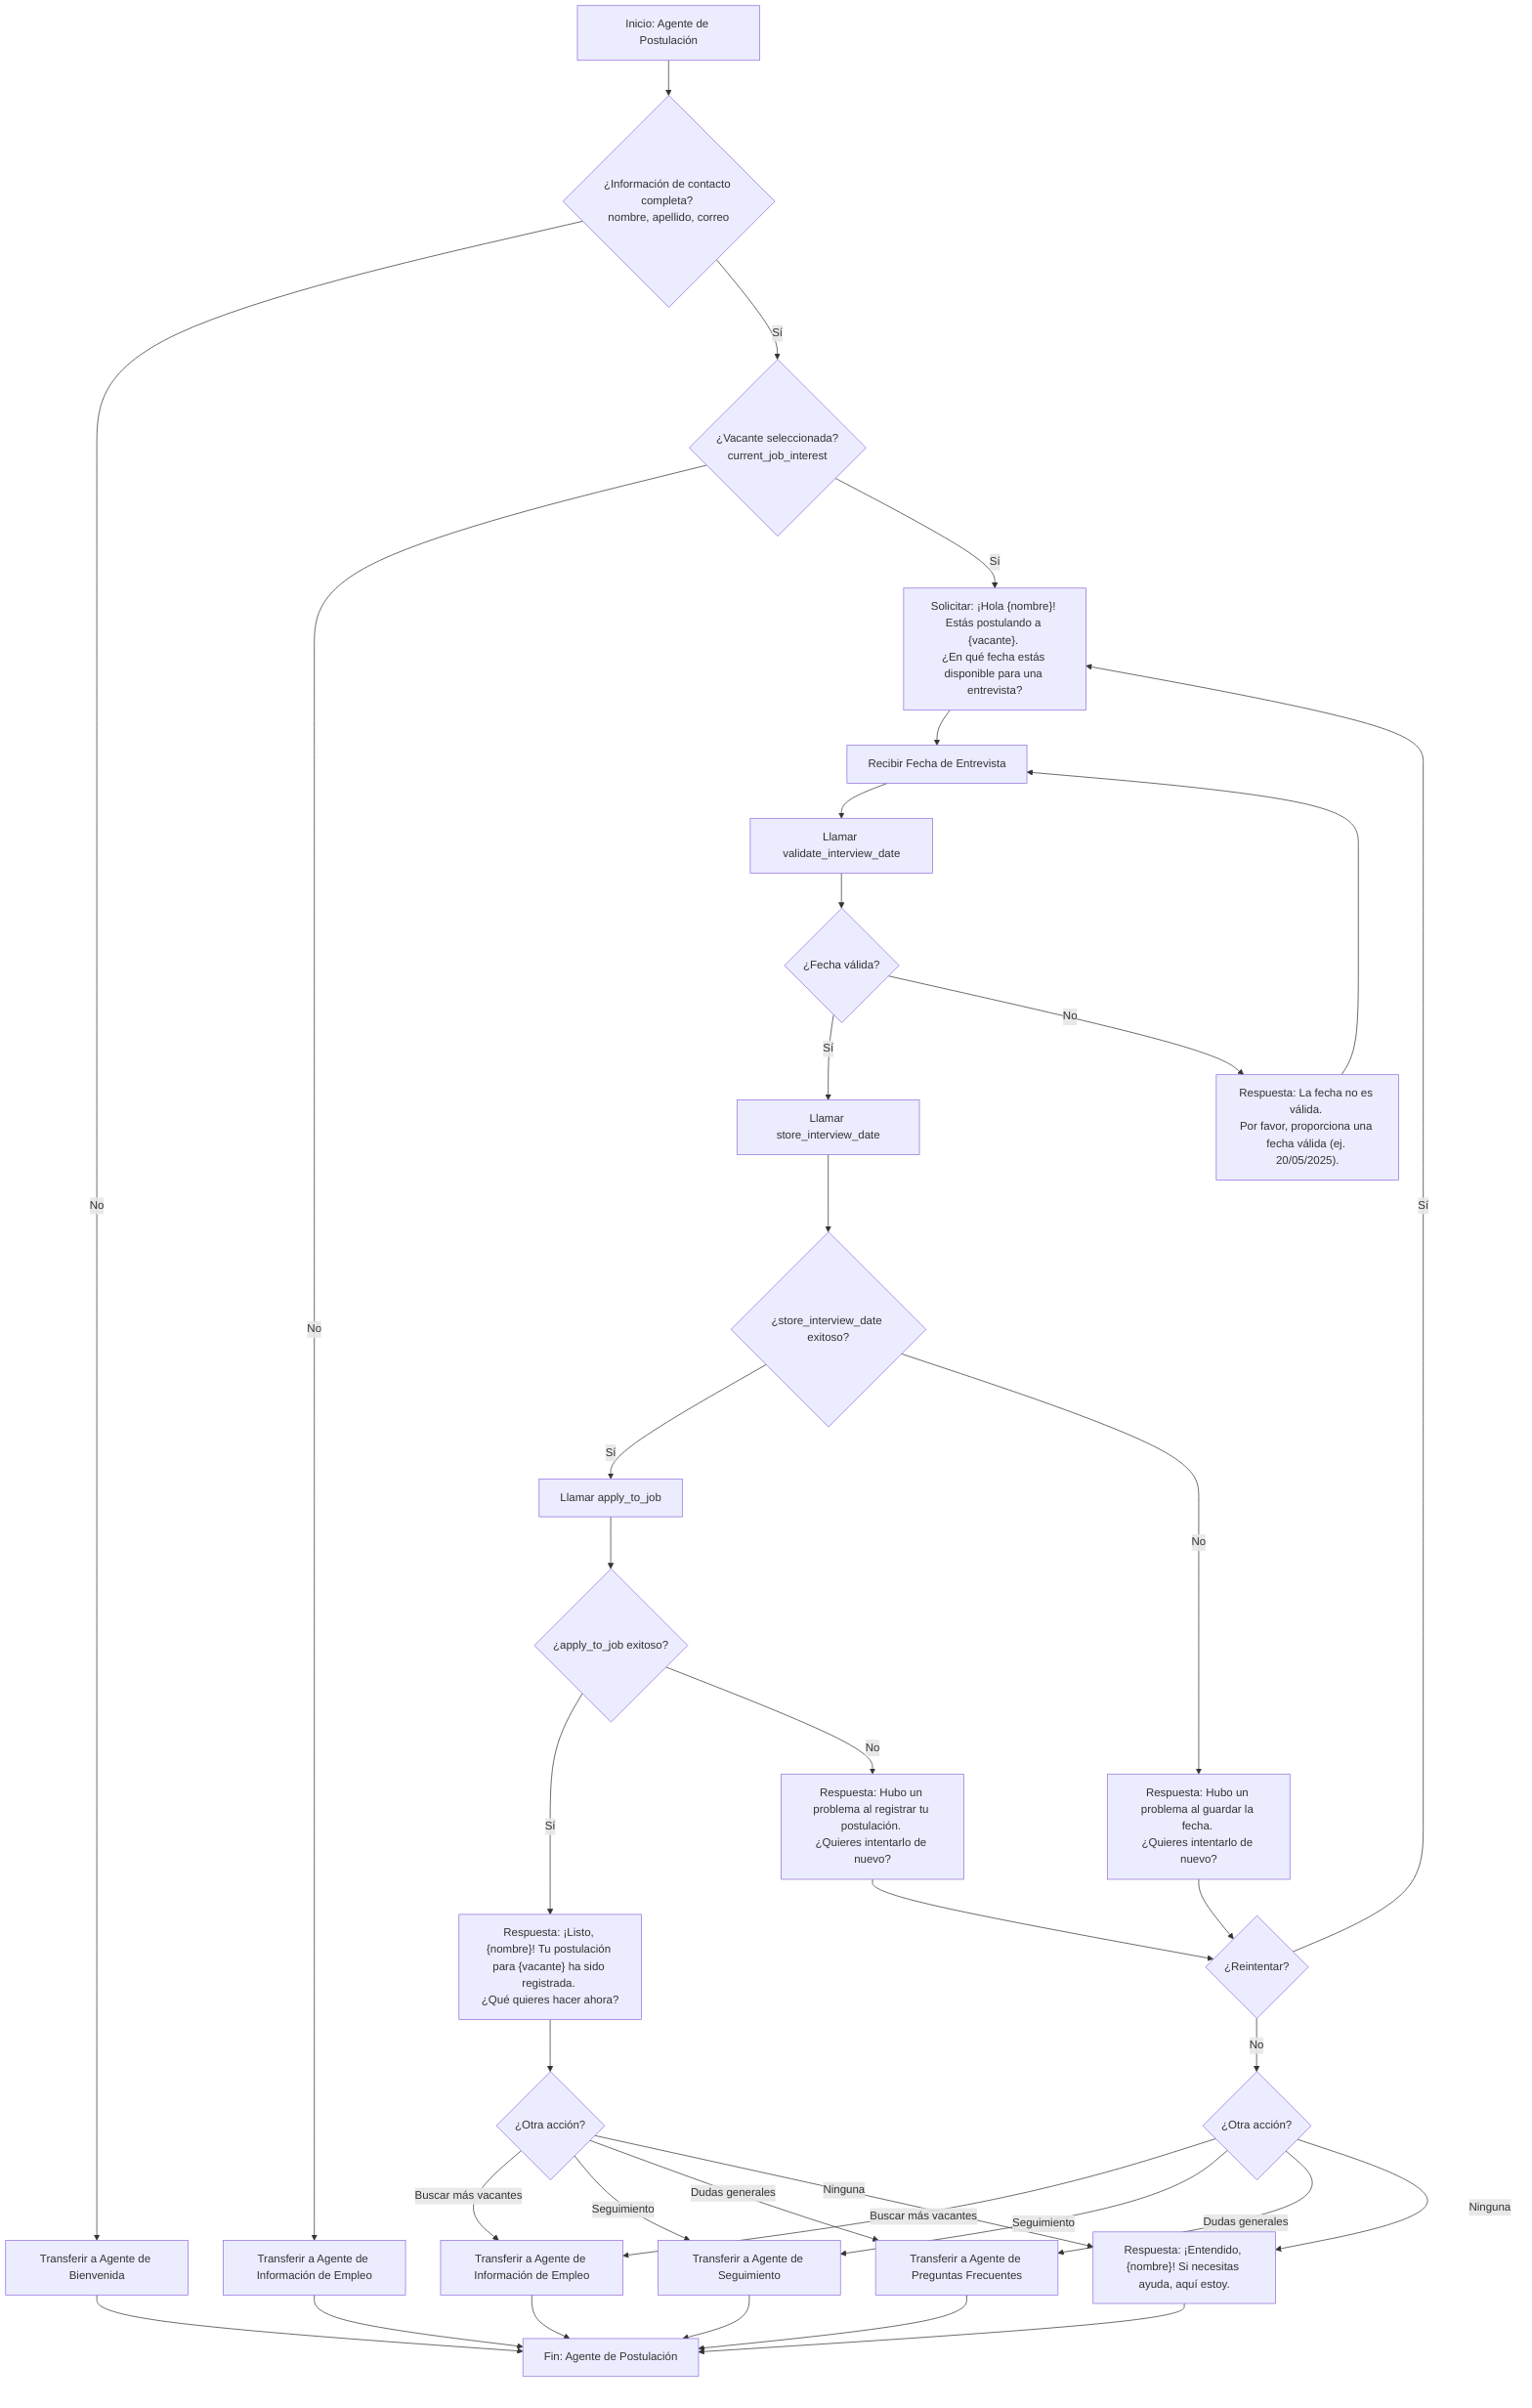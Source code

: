 graph TD
    A[Inicio: Agente de Postulación] --> B{¿Información de contacto completa? <br>nombre, apellido, correo}
    
    B -->|No| C[Transferir a Agente de Bienvenida] --> Z[Fin: Agente de Postulación]
    B -->|Sí| D{¿Vacante seleccionada? <br>current_job_interest}
    
    D -->|No| E[Transferir a Agente de Información de Empleo] --> Z
    D -->|Sí| F["Solicitar: ¡Hola {nombre}! Estás postulando a {vacante}. <br>¿En qué fecha estás disponible para una entrevista?"] --> G[Recibir Fecha de Entrevista]
    
    G --> H[Llamar validate_interview_date] --> I{¿Fecha válida?}
    
    I -->|Sí| J[Llamar store_interview_date] --> K{¿store_interview_date exitoso?}
    I -->|No| L["Respuesta: La fecha no es válida. <br>Por favor, proporciona una fecha válida (ej. 20/05/2025)."] --> G
    
    K -->|Sí| M[Llamar apply_to_job] --> N{¿apply_to_job exitoso?}
    K -->|No| O["Respuesta: Hubo un problema al guardar la fecha. <br>¿Quieres intentarlo de nuevo?"] --> P{¿Reintentar?}
    
    N -->|Sí| Q["Respuesta: ¡Listo, {nombre}! Tu postulación para {vacante} ha sido registrada. <br>¿Qué quieres hacer ahora?"] --> R{¿Otra acción?}
    N -->|No| S["Respuesta: Hubo un problema al registrar tu postulación. <br>¿Quieres intentarlo de nuevo?"] --> P
    
    P -->|Sí| F
    P -->|No| T{¿Otra acción?}
    
    R -->|Buscar más vacantes| U[Transferir a Agente de Información de Empleo]
    R -->|Seguimiento| V[Transferir a Agente de Seguimiento]
    R -->|Dudas generales| W[Transferir a Agente de Preguntas Frecuentes]
    R -->|Ninguna| X["Respuesta: ¡Entendido, {nombre}! Si necesitas ayuda, aquí estoy."] --> Z
    
    T -->|Buscar más vacantes| U
    T -->|Seguimiento| V
    T -->|Dudas generales| W
    T -->|Ninguna| X
    
    U --> Z
    V --> Z
    W --> Z
    
    Z[Fin: Agente de Postulación]